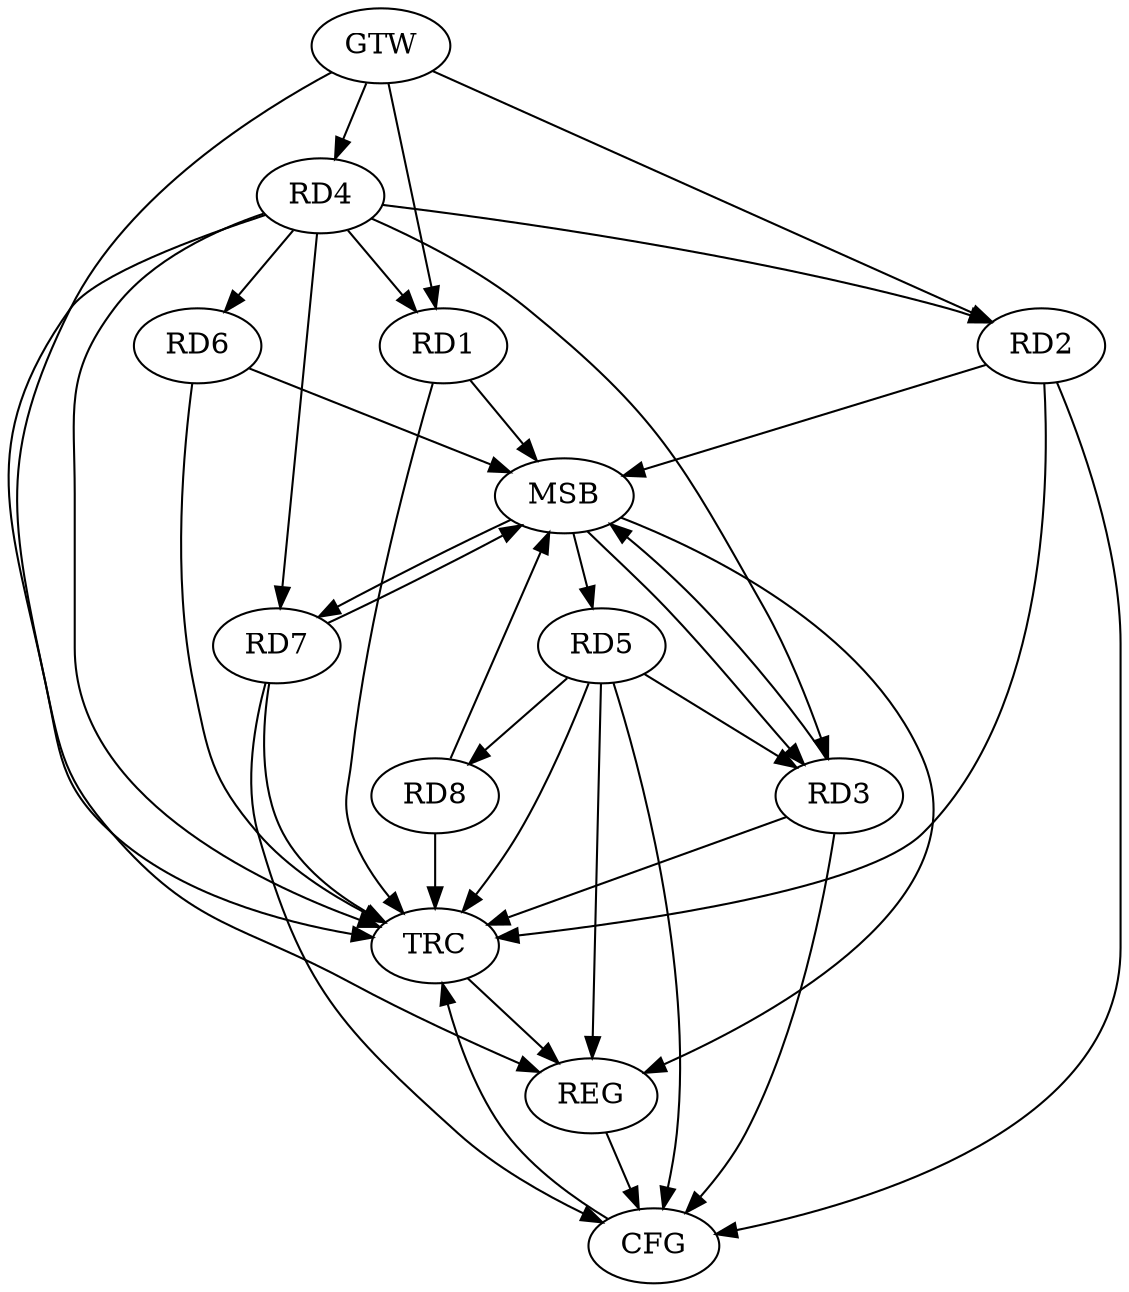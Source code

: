 strict digraph G {
  RD1 [ label="RD1" ];
  RD2 [ label="RD2" ];
  RD3 [ label="RD3" ];
  RD4 [ label="RD4" ];
  RD5 [ label="RD5" ];
  RD6 [ label="RD6" ];
  RD7 [ label="RD7" ];
  RD8 [ label="RD8" ];
  GTW [ label="GTW" ];
  REG [ label="REG" ];
  MSB [ label="MSB" ];
  CFG [ label="CFG" ];
  TRC [ label="TRC" ];
  RD4 -> RD3;
  RD5 -> RD3;
  RD4 -> RD6;
  RD4 -> RD7;
  RD5 -> RD8;
  GTW -> RD1;
  GTW -> RD2;
  GTW -> RD4;
  RD4 -> REG;
  RD5 -> REG;
  RD1 -> MSB;
  MSB -> RD3;
  MSB -> RD5;
  MSB -> REG;
  RD2 -> MSB;
  RD3 -> MSB;
  MSB -> RD7;
  RD6 -> MSB;
  RD7 -> MSB;
  RD8 -> MSB;
  RD2 -> CFG;
  RD5 -> CFG;
  RD3 -> CFG;
  RD7 -> CFG;
  REG -> CFG;
  RD1 -> TRC;
  RD2 -> TRC;
  RD3 -> TRC;
  RD4 -> TRC;
  RD5 -> TRC;
  RD6 -> TRC;
  RD7 -> TRC;
  RD8 -> TRC;
  GTW -> TRC;
  CFG -> TRC;
  TRC -> REG;
  RD4 -> RD2;
  RD4 -> RD1;
}
